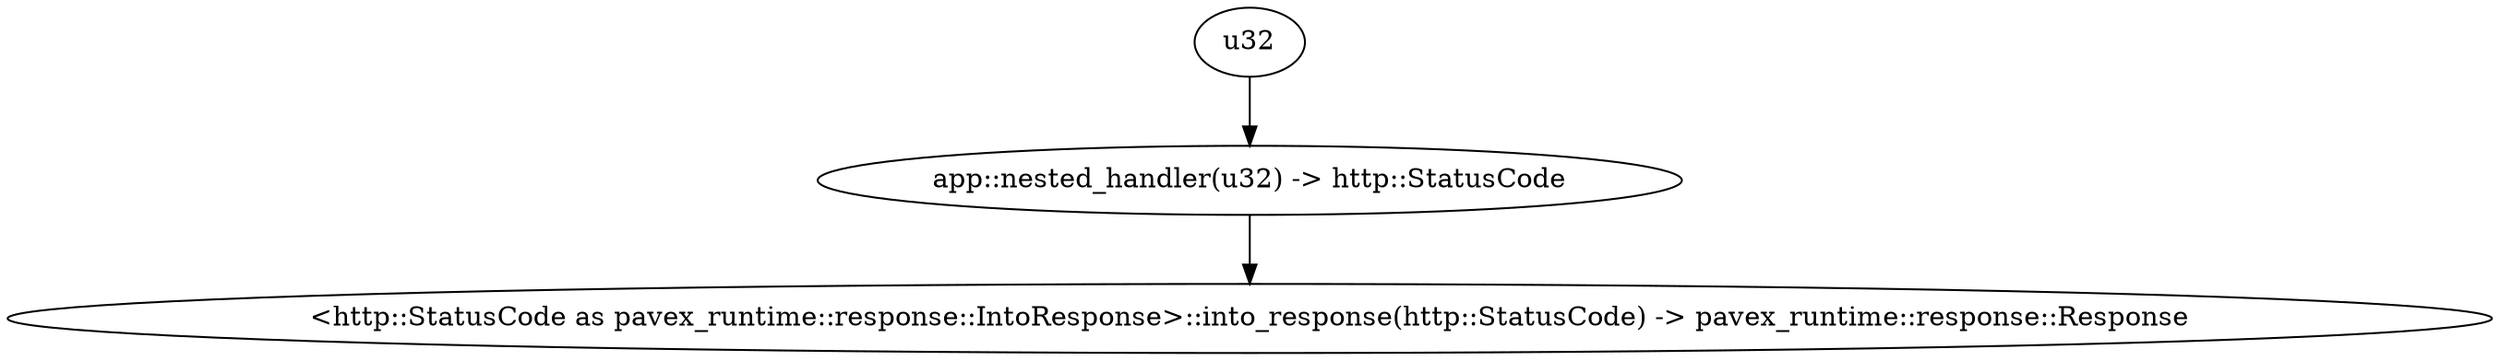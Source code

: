 digraph "GET /child" {
    0 [ label = "app::nested_handler(u32) -> http::StatusCode"]
    1 [ label = "u32"]
    2 [ label = "<http::StatusCode as pavex_runtime::response::IntoResponse>::into_response(http::StatusCode) -> pavex_runtime::response::Response"]
    1 -> 0 [ ]
    0 -> 2 [ ]
}
digraph "GET /parent" {
    0 [ label = "app::parent_handler(u64) -> http::StatusCode"]
    1 [ label = "u64"]
    2 [ label = "<http::StatusCode as pavex_runtime::response::IntoResponse>::into_response(http::StatusCode) -> pavex_runtime::response::Response"]
    1 -> 0 [ ]
    0 -> 2 [ ]
}
digraph app_state {
    0 [ label = "crate::ApplicationState(u32, u64) -> crate::ApplicationState"]
    1 [ label = "app::parent_singleton() -> u64"]
    2 [ label = "app::nested_singleton(u16) -> u32"]
    3 [ label = "app::singleton_dep() -> u16"]
    1 -> 0 [ ]
    2 -> 0 [ ]
    3 -> 2 [ ]
}